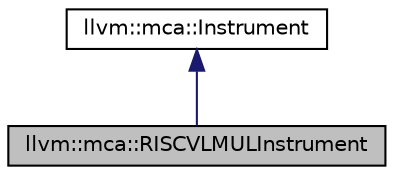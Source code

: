 digraph "llvm::mca::RISCVLMULInstrument"
{
 // LATEX_PDF_SIZE
  bgcolor="transparent";
  edge [fontname="Helvetica",fontsize="10",labelfontname="Helvetica",labelfontsize="10"];
  node [fontname="Helvetica",fontsize="10",shape=record];
  Node1 [label="llvm::mca::RISCVLMULInstrument",height=0.2,width=0.4,color="black", fillcolor="grey75", style="filled", fontcolor="black",tooltip=" "];
  Node2 -> Node1 [dir="back",color="midnightblue",fontsize="10",style="solid",fontname="Helvetica"];
  Node2 [label="llvm::mca::Instrument",height=0.2,width=0.4,color="black",URL="$classllvm_1_1mca_1_1Instrument.html",tooltip=" "];
}
